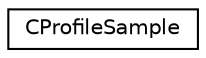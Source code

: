 digraph "Graphical Class Hierarchy"
{
  edge [fontname="Helvetica",fontsize="10",labelfontname="Helvetica",labelfontsize="10"];
  node [fontname="Helvetica",fontsize="10",shape=record];
  rankdir="LR";
  Node1 [label="CProfileSample",height=0.2,width=0.4,color="black", fillcolor="white", style="filled",URL="$d4/d23/class_c_profile_sample.html"];
}
